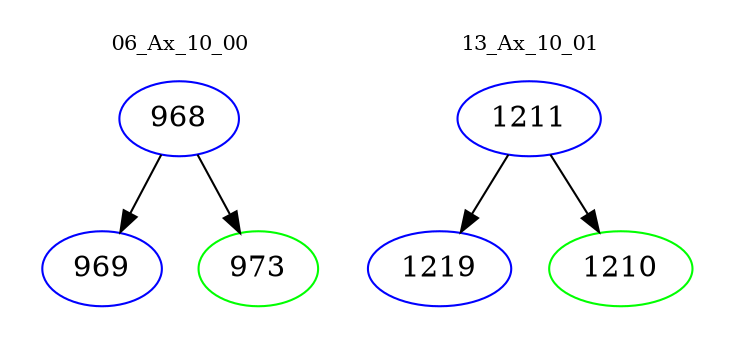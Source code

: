 digraph{
subgraph cluster_0 {
color = white
label = "06_Ax_10_00";
fontsize=10;
T0_968 [label="968", color="blue"]
T0_968 -> T0_969 [color="black"]
T0_969 [label="969", color="blue"]
T0_968 -> T0_973 [color="black"]
T0_973 [label="973", color="green"]
}
subgraph cluster_1 {
color = white
label = "13_Ax_10_01";
fontsize=10;
T1_1211 [label="1211", color="blue"]
T1_1211 -> T1_1219 [color="black"]
T1_1219 [label="1219", color="blue"]
T1_1211 -> T1_1210 [color="black"]
T1_1210 [label="1210", color="green"]
}
}

